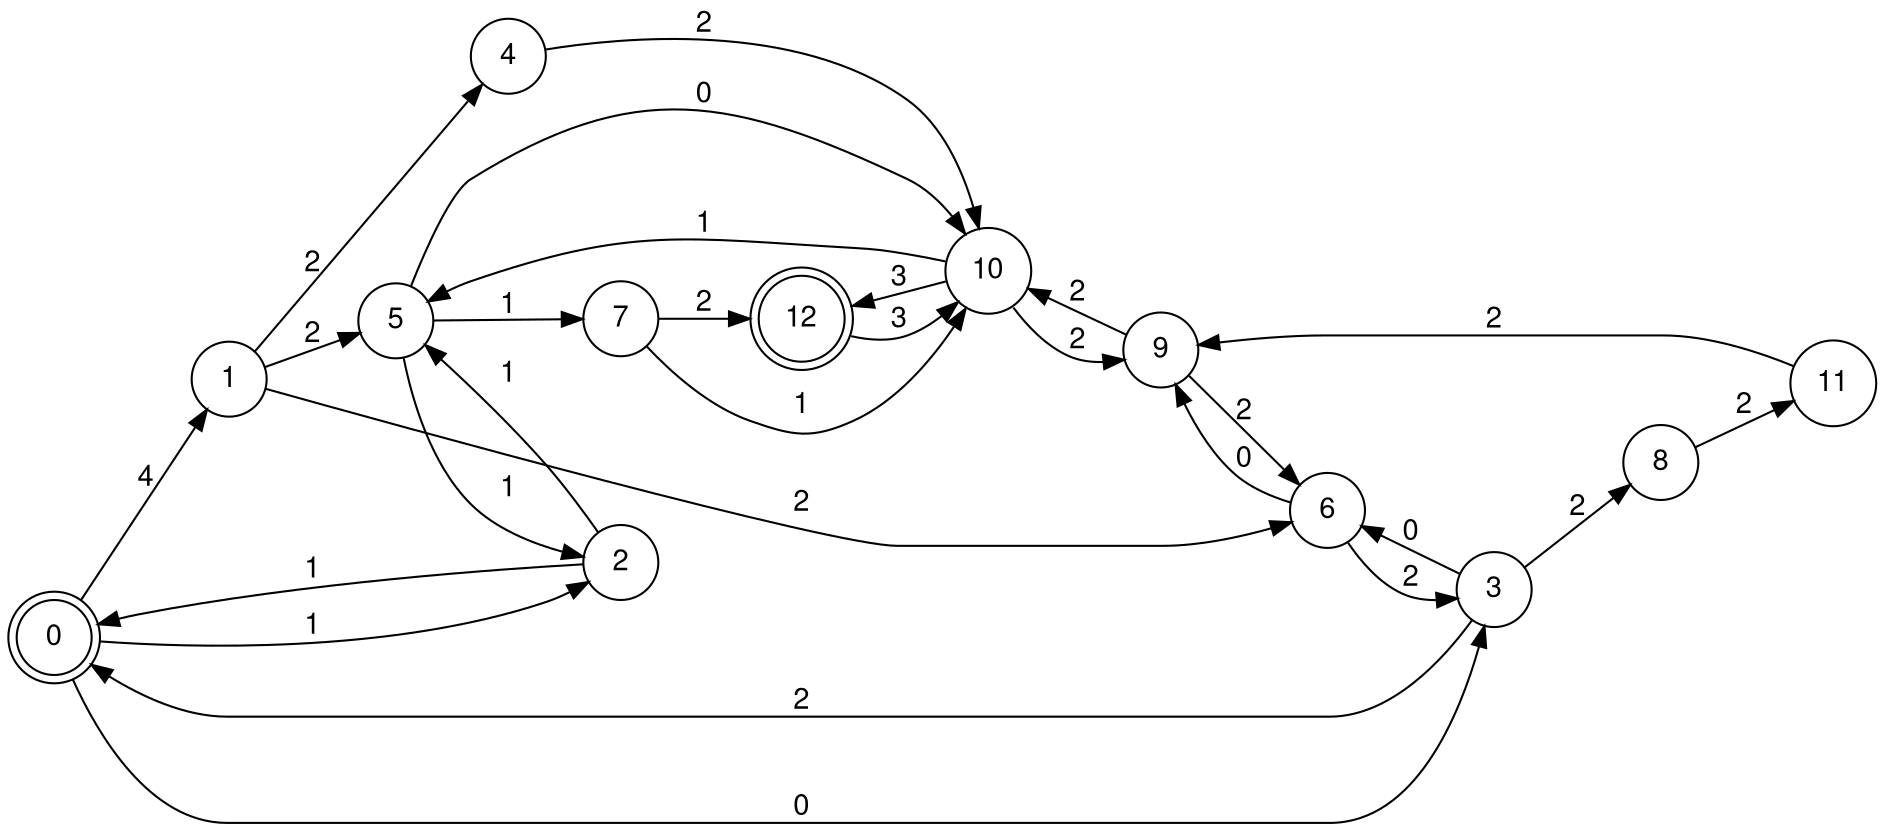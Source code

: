 digraph finite_state_machine {

	fontname="Helvetica,Arial,sans-serif"

	node [fontname="Helvetica,Arial,sans-serif"]

	edge [fontname="Helvetica,Arial,sans-serif"]

	rankdir=LR;

  node [shape = doublecircle]; 0 12;

  node [shape = circle];
7 -> 10 [label = "1"];7 -> 12 [label = "2"];11 -> 9 [label = "2"];8 -> 11 [label = "2"];1 -> 5 [label = "2"];1 -> 6 [label = "2"];1 -> 4 [label = "2"];4 -> 10 [label = "2"];3 -> 8 [label = "2"];3 -> 0 [label = "2"];3 -> 6 [label = "0"];6 -> 3 [label = "2"];6 -> 9 [label = "0"];9 -> 6 [label = "2"];9 -> 10 [label = "2"];0 -> 1 [label = "4"];0 -> 3 [label = "0"];0 -> 2 [label = "1"];2 -> 0 [label = "1"];2 -> 5 [label = "1"];5 -> 7 [label = "1"];5 -> 2 [label = "1"];5 -> 10 [label = "0"];10 -> 9 [label = "2"];10 -> 5 [label = "1"];10 -> 12 [label = "3"];12 -> 10 [label = "3"];}
